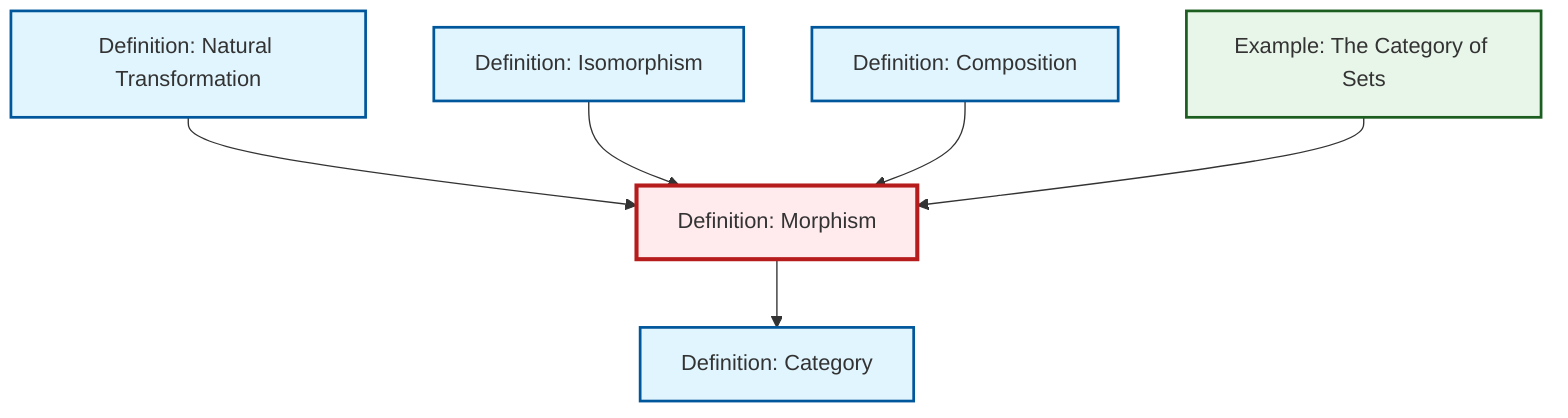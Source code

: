 graph TD
    classDef definition fill:#e1f5fe,stroke:#01579b,stroke-width:2px
    classDef theorem fill:#f3e5f5,stroke:#4a148c,stroke-width:2px
    classDef axiom fill:#fff3e0,stroke:#e65100,stroke-width:2px
    classDef example fill:#e8f5e9,stroke:#1b5e20,stroke-width:2px
    classDef current fill:#ffebee,stroke:#b71c1c,stroke-width:3px
    def-natural-transformation["Definition: Natural Transformation"]:::definition
    def-category["Definition: Category"]:::definition
    def-morphism["Definition: Morphism"]:::definition
    def-composition["Definition: Composition"]:::definition
    def-isomorphism["Definition: Isomorphism"]:::definition
    ex-set-category["Example: The Category of Sets"]:::example
    def-natural-transformation --> def-morphism
    def-isomorphism --> def-morphism
    def-composition --> def-morphism
    def-morphism --> def-category
    ex-set-category --> def-morphism
    class def-morphism current